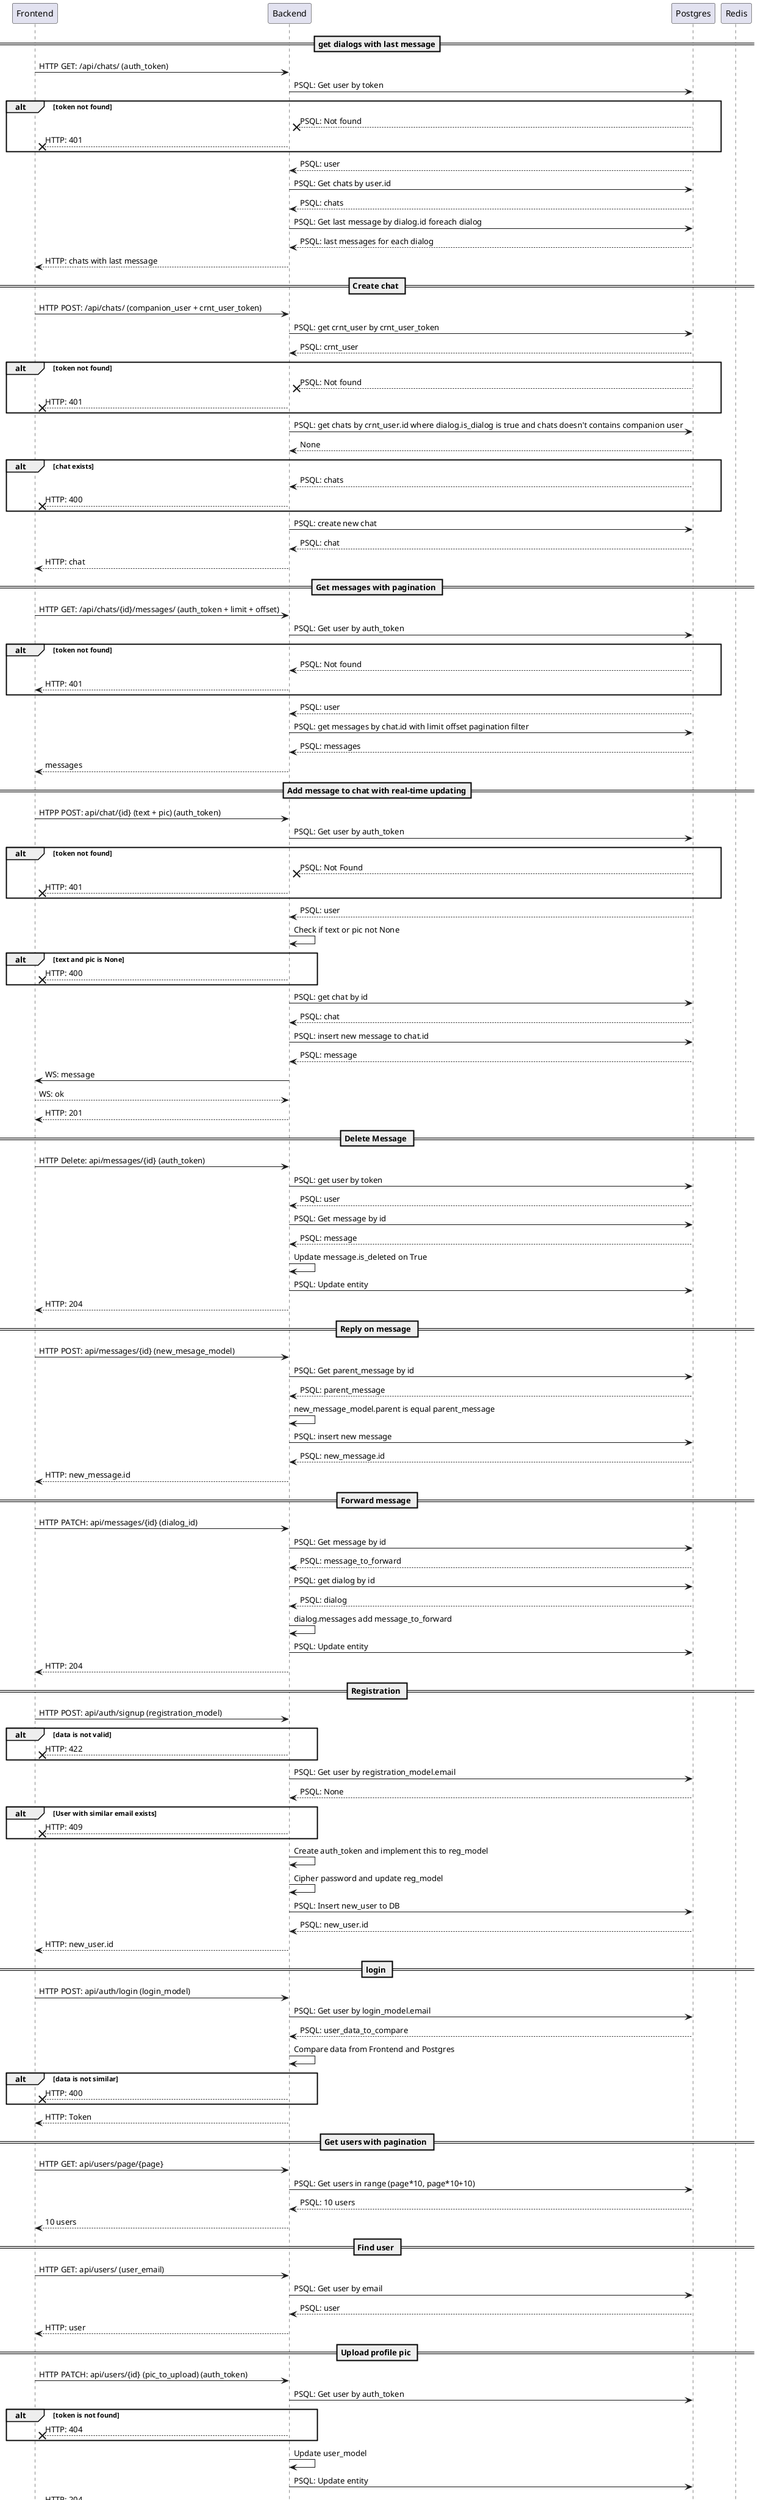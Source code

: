 @startuml
participant Frontend
participant Backend
participant Postgres
participant Redis


== get dialogs with last message==
Frontend -> Backend: HTTP GET: /api/chats/ (auth_token)
Backend -> Postgres: PSQL: Get user by token

alt token not found
Postgres --x Backend: PSQL: Not found
Backend --x Frontend: HTTP: 401
end alt

Postgres --> Backend: PSQL: user
Backend -> Postgres: PSQL: Get chats by user.id
Postgres --> Backend: PSQL: chats
Backend -> Postgres: PSQL: Get last message by dialog.id foreach dialog
Postgres --> Backend: PSQL: last messages for each dialog
Backend --> Frontend: HTTP: chats with last message


== Create chat ==
Frontend -> Backend: HTTP POST: /api/chats/ (companion_user + crnt_user_token)
Backend -> Postgres: PSQL: get crnt_user by crnt_user_token
Postgres --> Backend: PSQL: crnt_user

alt token not found
Postgres --x Backend: PSQL: Not found
Backend --x Frontend: HTTP: 401
end alt

Backend -> Postgres: PSQL: get chats by crnt_user.id where dialog.is_dialog is true and chats doesn't contains companion user
Postgres --> Backend: None

alt chat exists
Postgres --> Backend: PSQL: chats
Backend --x Frontend: HTTP: 400
end alt

Backend -> Postgres: PSQL: create new chat
Postgres --> Backend: PSQL: chat
Backend --> Frontend: HTTP: chat


== Get messages with pagination ==
Frontend -> Backend: HTTP GET: /api/chats/{id}/messages/ (auth_token + limit + offset)
Backend -> Postgres: PSQL: Get user by auth_token

alt token not found
Postgres --> Backend: PSQL: Not found
Backend --> Frontend: HTTP: 401
end alt

Postgres --> Backend: PSQL: user
Backend -> Postgres: PSQL: get messages by chat.id with limit offset pagination filter
Postgres --> Backend: PSQL: messages
Backend --> Frontend: messages


== Add message to chat with real-time updating==
Frontend -> Backend: HTPP POST: api/chat/{id} (text + pic) (auth_token)
Backend -> Postgres: PSQL: Get user by auth_token

alt token not found
Postgres --x Backend: PSQL: Not Found
Backend --x Frontend: HTTP: 401
end alt

Postgres --> Backend: PSQL: user
Backend -> Backend: Check if text or pic not None

alt text and pic is None
Backend --x Frontend: HTTP: 400
end alt

Backend -> Postgres: PSQL: get chat by id
Postgres --> Backend: PSQL: chat
Backend -> Postgres: PSQL: insert new message to chat.id
Postgres --> Backend: PSQL: message
Backend -> Frontend: WS: message
Frontend --> Backend: WS: ok
Backend --> Frontend: HTTP: 201


== Delete Message ==
Frontend -> Backend: HTTP Delete: api/messages/{id} (auth_token)
Backend -> Postgres: PSQL: get user by token
Postgres --> Backend: PSQL: user
Backend -> Postgres: PSQL: Get message by id
Postgres --> Backend: PSQL: message
Backend -> Backend: Update message.is_deleted on True
Backend -> Postgres: PSQL: Update entity
Backend --> Frontend: HTTP: 204


== Reply on message ==
Frontend -> Backend: HTTP POST: api/messages/{id} (new_mesage_model)
Backend -> Postgres: PSQL: Get parent_message by id
Postgres --> Backend: PSQL: parent_message
Backend -> Backend: new_message_model.parent is equal parent_message
Backend -> Postgres: PSQL: insert new message
Postgres --> Backend: PSQL: new_message.id
Backend --> Frontend: HTTP: new_message.id


== Forward message ==
Frontend -> Backend: HTTP PATCH: api/messages/{id} (dialog_id)
Backend -> Postgres: PSQL: Get message by id
Postgres --> Backend: PSQL: message_to_forward
Backend -> Postgres: PSQL: get dialog by id
Postgres --> Backend: PSQL: dialog
Backend -> Backend: dialog.messages add message_to_forward
Backend -> Postgres: PSQL: Update entity
Backend --> Frontend: HTTP: 204


== Registration ==
Frontend -> Backend: HTTP POST: api/auth/signup (registration_model)

alt data is not valid
Backend --x Frontend: HTTP: 422
end alt


Backend -> Postgres: PSQL: Get user by registration_model.email
Postgres --> Backend: PSQL: None

alt User with similar email exists
Backend --x Frontend: HTTP: 409
end alt

Backend -> Backend: Create auth_token and implement this to reg_model
Backend -> Backend: Cipher password and update reg_model
Backend -> Postgres: PSQL: Insert new_user to DB
Postgres --> Backend: PSQL: new_user.id
Backend --> Frontend: HTTP: new_user.id


== login ==
Frontend -> Backend: HTTP POST: api/auth/login (login_model)
Backend -> Postgres: PSQL: Get user by login_model.email
Postgres --> Backend: PSQL: user_data_to_compare
Backend -> Backend: Compare data from Frontend and Postgres

alt data is not similar
Backend --x Frontend: HTTP: 400
end alt

Backend --> Frontend: HTTP: Token


== Get users with pagination ==
Frontend -> Backend: HTTP GET: api/users/page/{page}
Backend -> Postgres: PSQL: Get users in range (page*10, page*10+10)
Postgres --> Backend: PSQL: 10 users
Backend --> Frontend: 10 users

== Find user ==
Frontend -> Backend: HTTP GET: api/users/ (user_email)
Backend -> Postgres: PSQL: Get user by email
Postgres --> Backend: PSQL: user
Backend --> Frontend: HTTP: user


== Upload profile pic ==
Frontend -> Backend: HTTP PATCH: api/users/{id} (pic_to_upload) (auth_token)
Backend -> Postgres: PSQL: Get user by auth_token

alt token is not found
Backend --x Frontend: HTTP: 404
end alt

Backend -> Backend: Update user_model
Backend -> Postgres: PSQL: Update entity
Backend --> Frontend: HTTP: 204
@enduml